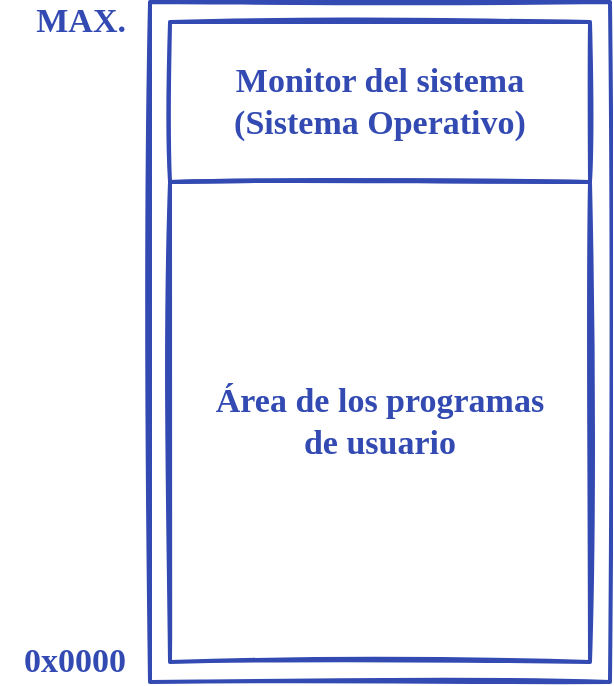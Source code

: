 <mxfile version="13.8.5" type="google"><diagram id="akEowiJKr_ScigKzrRVM" name="Page-1"><mxGraphModel dx="1422" dy="762" grid="1" gridSize="10" guides="1" tooltips="1" connect="1" arrows="1" fold="1" page="1" pageScale="1" pageWidth="689" pageHeight="517" math="0" shadow="0"><root><mxCell id="0"/><mxCell id="1" parent="0"/><mxCell id="x2d5_n1oX765ovMaB82s-8" value="" style="rounded=0;whiteSpace=wrap;html=1;shadow=0;sketch=1;strokeWidth=2;fillColor=none;fontFamily=Ink Free;fontSize=17;spacing=20;strokeColor=#324AB2;fontColor=#324AB2;" parent="1" vertex="1"><mxGeometry x="267" y="40" width="230" height="340" as="geometry"/></mxCell><mxCell id="x2d5_n1oX765ovMaB82s-4" value="&lt;b&gt;Monitor del sistema&lt;br&gt;(Sistema Operativo)&lt;/b&gt;" style="rounded=0;whiteSpace=wrap;html=1;shadow=0;sketch=1;strokeWidth=2;fillColor=none;fontFamily=Ink Free;fontSize=17;spacing=20;fontSource=https%3A%2F%2Full-esit-sistemas-operativos.github.io%2Fssoo-apuntes%2Ffonts%2FInkFree.woff;strokeColor=#324AB2;fontColor=#324AB2;" parent="1" vertex="1"><mxGeometry x="277" y="50" width="210" height="80" as="geometry"/></mxCell><mxCell id="x2d5_n1oX765ovMaB82s-5" value="&lt;b&gt;Área de los programas de usuario&lt;/b&gt;" style="rounded=0;whiteSpace=wrap;html=1;shadow=0;sketch=1;strokeWidth=2;fillColor=none;fontFamily=Ink Free;fontSize=17;spacing=20;strokeColor=#324AB2;fontColor=#324AB2;" parent="1" vertex="1"><mxGeometry x="277" y="130" width="210" height="240" as="geometry"/></mxCell><mxCell id="x2d5_n1oX765ovMaB82s-49" value="0x0000" style="text;html=1;strokeColor=none;fillColor=none;align=right;verticalAlign=middle;whiteSpace=wrap;rounded=0;shadow=0;sketch=1;fontFamily=Ink Free;fontSize=17;fontStyle=1;spacingRight=10;fontColor=#324AB2;" parent="1" vertex="1"><mxGeometry x="192" y="360" width="75" height="20" as="geometry"/></mxCell><mxCell id="x2d5_n1oX765ovMaB82s-50" value="MAX." style="text;html=1;strokeColor=none;fillColor=none;align=right;verticalAlign=middle;whiteSpace=wrap;rounded=0;shadow=0;sketch=1;fontFamily=Ink Free;fontSize=17;fontStyle=1;spacingRight=10;fontColor=#324AB2;" parent="1" vertex="1"><mxGeometry x="192" y="40" width="75" height="20" as="geometry"/></mxCell></root></mxGraphModel></diagram></mxfile>